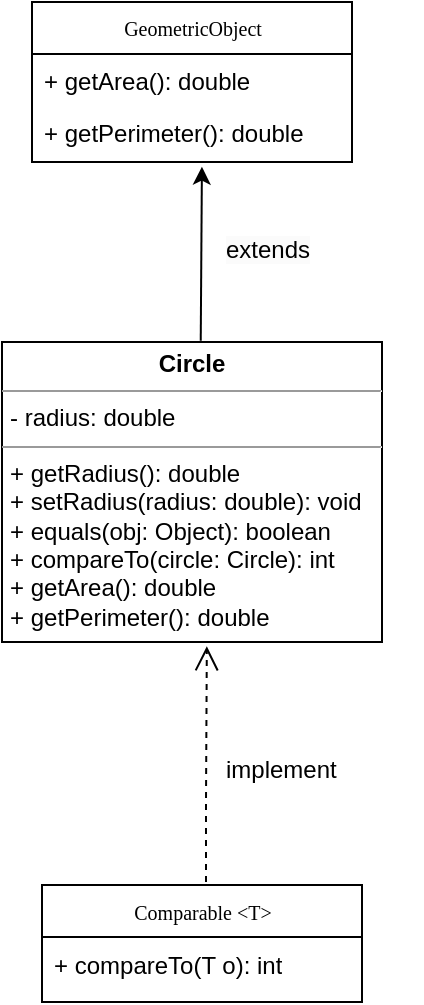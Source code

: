 <mxfile version="24.7.12">
  <diagram name="Page-1" id="c4acf3e9-155e-7222-9cf6-157b1a14988f">
    <mxGraphModel dx="1088" dy="457" grid="1" gridSize="10" guides="1" tooltips="1" connect="1" arrows="1" fold="1" page="1" pageScale="1" pageWidth="850" pageHeight="1100" background="none" math="0" shadow="0">
      <root>
        <mxCell id="0" />
        <mxCell id="1" parent="0" />
        <mxCell id="5d2195bd80daf111-1" value="GeometricObject          " style="swimlane;html=1;fontStyle=0;childLayout=stackLayout;horizontal=1;startSize=26;fillColor=none;horizontalStack=0;resizeParent=1;resizeLast=0;collapsible=1;marginBottom=0;swimlaneFillColor=#ffffff;rounded=0;shadow=0;comic=0;labelBackgroundColor=none;strokeWidth=1;fontFamily=Verdana;fontSize=10;align=center;" parent="1" vertex="1">
          <mxGeometry x="355" y="80" width="160" height="80" as="geometry" />
        </mxCell>
        <mxCell id="5d2195bd80daf111-2" value="&lt;span class=&quot;hljs-operator&quot;&gt;+&lt;/span&gt; getArea(): &lt;span class=&quot;hljs-keyword&quot;&gt;double&lt;/span&gt;" style="text;html=1;strokeColor=none;fillColor=none;align=left;verticalAlign=top;spacingLeft=4;spacingRight=4;whiteSpace=wrap;overflow=hidden;rotatable=0;points=[[0,0.5],[1,0.5]];portConstraint=eastwest;" parent="5d2195bd80daf111-1" vertex="1">
          <mxGeometry y="26" width="160" height="26" as="geometry" />
        </mxCell>
        <mxCell id="5d2195bd80daf111-4" value="&lt;span class=&quot;hljs-operator&quot;&gt;+&lt;/span&gt; getPerimeter(): &lt;span class=&quot;hljs-keyword&quot;&gt;double&lt;/span&gt;" style="text;html=1;strokeColor=none;fillColor=none;align=left;verticalAlign=top;spacingLeft=4;spacingRight=4;whiteSpace=wrap;overflow=hidden;rotatable=0;points=[[0,0.5],[1,0.5]];portConstraint=eastwest;" parent="5d2195bd80daf111-1" vertex="1">
          <mxGeometry y="52" width="160" height="26" as="geometry" />
        </mxCell>
        <mxCell id="5d2195bd80daf111-34" style="edgeStyle=orthogonalEdgeStyle;rounded=0;html=1;dashed=1;labelBackgroundColor=none;startFill=0;endArrow=open;endFill=0;endSize=10;fontFamily=Verdana;fontSize=10;entryX=0.539;entryY=1.014;entryDx=0;entryDy=0;entryPerimeter=0;" parent="1" target="5d2195bd80daf111-20" edge="1">
          <mxGeometry relative="1" as="geometry">
            <Array as="points">
              <mxPoint x="442" y="480" />
            </Array>
            <mxPoint x="442" y="520" as="sourcePoint" />
            <mxPoint x="440" y="480" as="targetPoint" />
          </mxGeometry>
        </mxCell>
        <mxCell id="5d2195bd80daf111-20" value="&lt;p style=&quot;margin:0px;margin-top:4px;text-align:center;&quot;&gt;&lt;b&gt;&amp;nbsp; &amp;nbsp; &amp;nbsp; &amp;nbsp; &amp;nbsp; &amp;nbsp; &amp;nbsp; Circle&amp;nbsp; &amp;nbsp; &amp;nbsp; &amp;nbsp; &amp;nbsp; &amp;nbsp; &amp;nbsp;&amp;nbsp;&lt;br&gt;&lt;/b&gt;&lt;/p&gt;&lt;hr size=&quot;1&quot;&gt;&lt;p style=&quot;margin:0px;margin-left:4px;&quot;&gt;&lt;span class=&quot;hljs-operator&quot;&gt;-&lt;/span&gt; radius: &lt;span class=&quot;hljs-keyword&quot;&gt;double&lt;/span&gt;&lt;br&gt;&lt;/p&gt;&lt;hr size=&quot;1&quot;&gt;&lt;p style=&quot;margin:0px;margin-left:4px;&quot;&gt;&lt;span class=&quot;hljs-operator&quot;&gt;+&lt;/span&gt; getRadius(): &lt;span class=&quot;hljs-keyword&quot;&gt;double&lt;/span&gt;&lt;br&gt;&lt;/p&gt;&lt;p style=&quot;margin:0px;margin-left:4px;&quot;&gt;&lt;span class=&quot;hljs-keyword&quot;&gt;&lt;span class=&quot;hljs-operator&quot;&gt;+&lt;/span&gt; setRadius(radius: &lt;span class=&quot;hljs-keyword&quot;&gt;double&lt;/span&gt;): void&lt;br&gt;&lt;/span&gt;&lt;/p&gt;&lt;p style=&quot;margin:0px;margin-left:4px;&quot;&gt;&lt;span class=&quot;hljs-keyword&quot;&gt;&lt;span class=&quot;hljs-operator&quot;&gt;+&lt;/span&gt; &lt;span class=&quot;hljs-keyword&quot;&gt;equals&lt;/span&gt;(obj: Object): &lt;span class=&quot;hljs-type&quot;&gt;boolean&lt;/span&gt;&lt;br&gt;&lt;/span&gt;&lt;/p&gt;&lt;p style=&quot;margin:0px;margin-left:4px;&quot;&gt;&lt;span class=&quot;hljs-keyword&quot;&gt;&lt;span class=&quot;hljs-type&quot;&gt;&lt;span class=&quot;hljs-operator&quot;&gt;+&lt;/span&gt; compareTo(circle: Circle): &lt;span class=&quot;hljs-type&quot;&gt;int&lt;/span&gt;&lt;br&gt;&lt;/span&gt;&lt;/span&gt;&lt;/p&gt;&lt;p style=&quot;margin:0px;margin-left:4px;&quot;&gt;&lt;span class=&quot;hljs-keyword&quot;&gt;&lt;span class=&quot;hljs-type&quot;&gt;&lt;span class=&quot;hljs-type&quot;&gt;&lt;span class=&quot;hljs-operator&quot;&gt;+&lt;/span&gt; getArea(): &lt;span class=&quot;hljs-keyword&quot;&gt;double&lt;/span&gt;&lt;br&gt;&lt;/span&gt;&lt;/span&gt;&lt;/span&gt;&lt;/p&gt;&lt;p style=&quot;margin:0px;margin-left:4px;&quot;&gt;&lt;span class=&quot;hljs-keyword&quot;&gt;&lt;span class=&quot;hljs-type&quot;&gt;&lt;span class=&quot;hljs-type&quot;&gt;&lt;span class=&quot;hljs-keyword&quot;&gt;&lt;span class=&quot;hljs-operator&quot;&gt;+&lt;/span&gt; getPerimeter(): &lt;span class=&quot;hljs-keyword&quot;&gt;double&lt;/span&gt;&lt;br&gt;&lt;/span&gt;&lt;/span&gt;&lt;/span&gt;&lt;/span&gt;&lt;/p&gt;" style="verticalAlign=top;align=left;overflow=fill;fontSize=12;fontFamily=Helvetica;html=1;rounded=0;shadow=0;comic=0;labelBackgroundColor=none;strokeWidth=1" parent="1" vertex="1">
          <mxGeometry x="340" y="250" width="190" height="150" as="geometry" />
        </mxCell>
        <mxCell id="RIIIrjYsTnh3vrhkudqS-3" value="" style="endArrow=classic;html=1;rounded=0;entryX=0.531;entryY=1.167;entryDx=0;entryDy=0;entryPerimeter=0;exitX=0.523;exitY=-0.004;exitDx=0;exitDy=0;exitPerimeter=0;" edge="1" parent="1" source="5d2195bd80daf111-20" target="5d2195bd80daf111-4">
          <mxGeometry width="50" height="50" relative="1" as="geometry">
            <mxPoint x="430" y="250" as="sourcePoint" />
            <mxPoint x="480" y="200" as="targetPoint" />
          </mxGeometry>
        </mxCell>
        <mxCell id="RIIIrjYsTnh3vrhkudqS-5" value="&lt;span style=&quot;color: rgb(0, 0, 0); font-family: Helvetica; font-size: 12px; font-style: normal; font-variant-ligatures: normal; font-variant-caps: normal; font-weight: 400; letter-spacing: normal; orphans: 2; text-align: left; text-indent: 0px; text-transform: none; widows: 2; word-spacing: 0px; -webkit-text-stroke-width: 0px; white-space: normal; background-color: rgb(251, 251, 251); text-decoration-thickness: initial; text-decoration-style: initial; text-decoration-color: initial; display: inline !important; float: none;&quot;&gt;extends&lt;/span&gt;" style="text;whiteSpace=wrap;html=1;" vertex="1" parent="1">
          <mxGeometry x="450" y="190" width="70" height="40" as="geometry" />
        </mxCell>
        <mxCell id="RIIIrjYsTnh3vrhkudqS-6" value="Comparable &amp;lt;T&amp;gt;" style="swimlane;html=1;fontStyle=0;childLayout=stackLayout;horizontal=1;startSize=26;fillColor=none;horizontalStack=0;resizeParent=1;resizeLast=0;collapsible=1;marginBottom=0;swimlaneFillColor=#ffffff;rounded=0;shadow=0;comic=0;labelBackgroundColor=none;strokeWidth=1;fontFamily=Verdana;fontSize=10;align=center;" vertex="1" parent="1">
          <mxGeometry x="360" y="521.5" width="160" height="58.5" as="geometry" />
        </mxCell>
        <mxCell id="RIIIrjYsTnh3vrhkudqS-7" value="&lt;span class=&quot;hljs-operator&quot;&gt;+&lt;/span&gt; compareTo(T o): int" style="text;html=1;strokeColor=none;fillColor=none;align=left;verticalAlign=top;spacingLeft=4;spacingRight=4;whiteSpace=wrap;overflow=hidden;rotatable=0;points=[[0,0.5],[1,0.5]];portConstraint=eastwest;" vertex="1" parent="RIIIrjYsTnh3vrhkudqS-6">
          <mxGeometry y="26" width="160" height="26" as="geometry" />
        </mxCell>
        <mxCell id="RIIIrjYsTnh3vrhkudqS-9" value="implement" style="text;whiteSpace=wrap;html=1;" vertex="1" parent="1">
          <mxGeometry x="450" y="450" width="100" height="40" as="geometry" />
        </mxCell>
      </root>
    </mxGraphModel>
  </diagram>
</mxfile>
